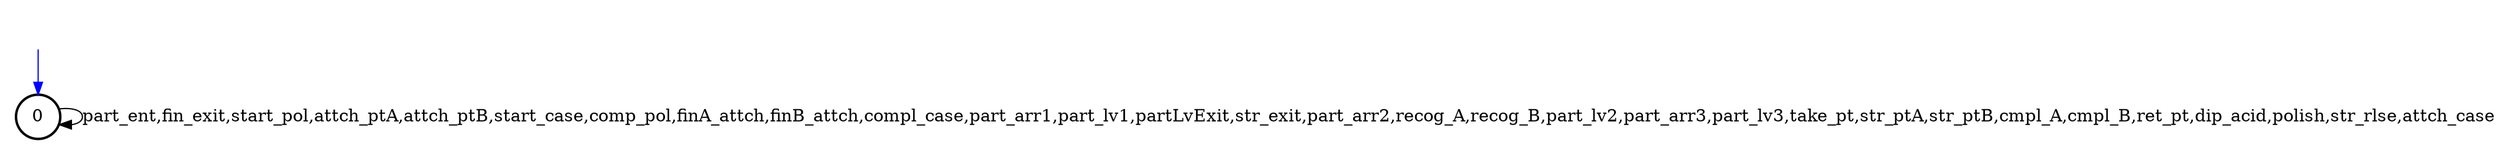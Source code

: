digraph Image {overlap=scale;node [shape=circle, style=bold, constraint=false];"_0" [peripheries=1,label="0"];"_0" -> "_0" [label="part_ent,fin_exit,start_pol,attch_ptA,attch_ptB,start_case,comp_pol,finA_attch,finB_attch,compl_case,part_arr1,part_lv1,partLvExit,str_exit,part_arr2,recog_A,recog_B,part_lv2,part_arr3,part_lv3,take_pt,str_ptA,str_ptB,cmpl_A,cmpl_B,ret_pt,dip_acid,polish,str_rlse,attch_case"]node [shape=plaintext];" "-> "_0" [color=blue];}